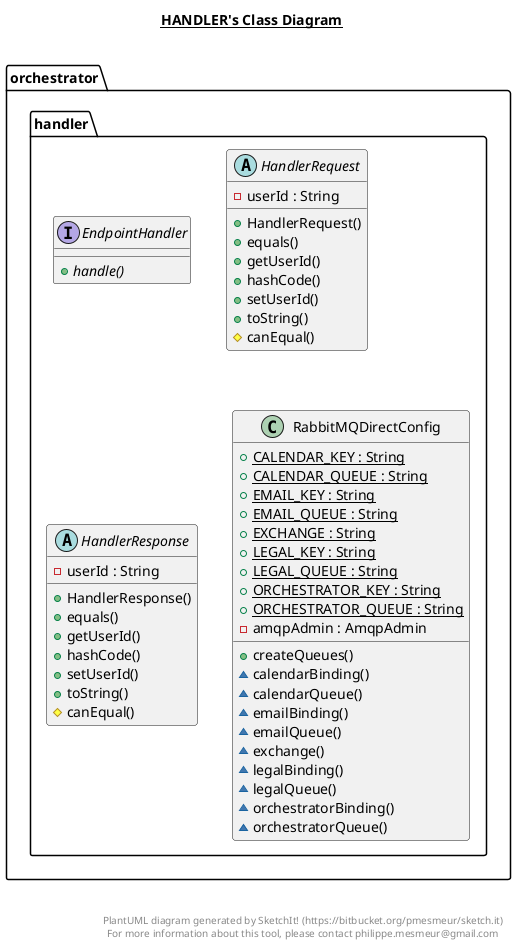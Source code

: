 @startuml

title __HANDLER's Class Diagram__\n

  namespace orchestrator {
    namespace handler {
      interface orchestrator.handler.EndpointHandler {
          {abstract} + handle()
      }
    }
  }
  

  namespace orchestrator {
    namespace handler {
      abstract class orchestrator.handler.HandlerRequest {
          - userId : String
          + HandlerRequest()
          + equals()
          + getUserId()
          + hashCode()
          + setUserId()
          + toString()
          # canEqual()
      }
    }
  }
  

  namespace orchestrator {
    namespace handler {
      abstract class orchestrator.handler.HandlerResponse {
          - userId : String
          + HandlerResponse()
          + equals()
          + getUserId()
          + hashCode()
          + setUserId()
          + toString()
          # canEqual()
      }
    }
  }
  

  namespace orchestrator {
    namespace handler {
      class orchestrator.handler.RabbitMQDirectConfig {
          {static} + CALENDAR_KEY : String
          {static} + CALENDAR_QUEUE : String
          {static} + EMAIL_KEY : String
          {static} + EMAIL_QUEUE : String
          {static} + EXCHANGE : String
          {static} + LEGAL_KEY : String
          {static} + LEGAL_QUEUE : String
          {static} + ORCHESTRATOR_KEY : String
          {static} + ORCHESTRATOR_QUEUE : String
          - amqpAdmin : AmqpAdmin
          + createQueues()
          ~ calendarBinding()
          ~ calendarQueue()
          ~ emailBinding()
          ~ emailQueue()
          ~ exchange()
          ~ legalBinding()
          ~ legalQueue()
          ~ orchestratorBinding()
          ~ orchestratorQueue()
      }
    }
  }
  



right footer


PlantUML diagram generated by SketchIt! (https://bitbucket.org/pmesmeur/sketch.it)
For more information about this tool, please contact philippe.mesmeur@gmail.com
endfooter

@enduml
